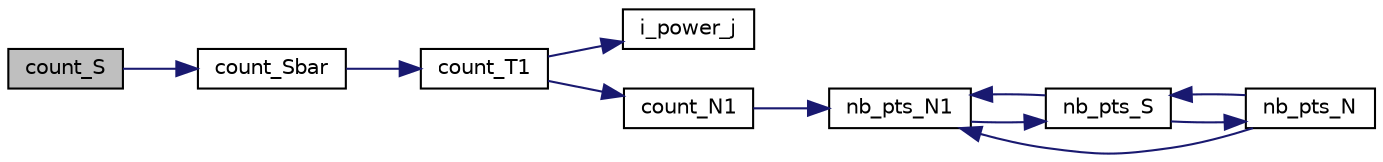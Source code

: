 digraph "count_S"
{
  edge [fontname="Helvetica",fontsize="10",labelfontname="Helvetica",labelfontsize="10"];
  node [fontname="Helvetica",fontsize="10",shape=record];
  rankdir="LR";
  Node2503 [label="count_S",height=0.2,width=0.4,color="black", fillcolor="grey75", style="filled", fontcolor="black"];
  Node2503 -> Node2504 [color="midnightblue",fontsize="10",style="solid",fontname="Helvetica"];
  Node2504 [label="count_Sbar",height=0.2,width=0.4,color="black", fillcolor="white", style="filled",URL="$db/da0/lib_2foundations_2geometry_2orthogonal__points_8_c.html#a6b49fc2deeb261dc894f2fbe34a05e79"];
  Node2504 -> Node2505 [color="midnightblue",fontsize="10",style="solid",fontname="Helvetica"];
  Node2505 [label="count_T1",height=0.2,width=0.4,color="black", fillcolor="white", style="filled",URL="$db/da0/lib_2foundations_2geometry_2orthogonal__points_8_c.html#af42a0ed4f726c58cdeb601b55bddf0ce"];
  Node2505 -> Node2506 [color="midnightblue",fontsize="10",style="solid",fontname="Helvetica"];
  Node2506 [label="i_power_j",height=0.2,width=0.4,color="black", fillcolor="white", style="filled",URL="$de/dc5/algebra__and__number__theory_8h.html#a39b321523e8957d701618bb5cac542b5"];
  Node2505 -> Node2507 [color="midnightblue",fontsize="10",style="solid",fontname="Helvetica"];
  Node2507 [label="count_N1",height=0.2,width=0.4,color="black", fillcolor="white", style="filled",URL="$db/da0/lib_2foundations_2geometry_2orthogonal__points_8_c.html#a879b579a4ddaffbc75b230e81e33dcf4"];
  Node2507 -> Node2508 [color="midnightblue",fontsize="10",style="solid",fontname="Helvetica"];
  Node2508 [label="nb_pts_N1",height=0.2,width=0.4,color="black", fillcolor="white", style="filled",URL="$db/da0/lib_2foundations_2geometry_2orthogonal__points_8_c.html#ae0f2e1c76523db67b4ec9629ccc35bc6"];
  Node2508 -> Node2509 [color="midnightblue",fontsize="10",style="solid",fontname="Helvetica"];
  Node2509 [label="nb_pts_S",height=0.2,width=0.4,color="black", fillcolor="white", style="filled",URL="$db/da0/lib_2foundations_2geometry_2orthogonal__points_8_c.html#a9bc3dec6e722644d182738102c3e04f3"];
  Node2509 -> Node2510 [color="midnightblue",fontsize="10",style="solid",fontname="Helvetica"];
  Node2510 [label="nb_pts_N",height=0.2,width=0.4,color="black", fillcolor="white", style="filled",URL="$db/da0/lib_2foundations_2geometry_2orthogonal__points_8_c.html#a93e16898c27b1d1c0a6405a7b0615ba6"];
  Node2510 -> Node2509 [color="midnightblue",fontsize="10",style="solid",fontname="Helvetica"];
  Node2510 -> Node2508 [color="midnightblue",fontsize="10",style="solid",fontname="Helvetica"];
  Node2509 -> Node2508 [color="midnightblue",fontsize="10",style="solid",fontname="Helvetica"];
}
